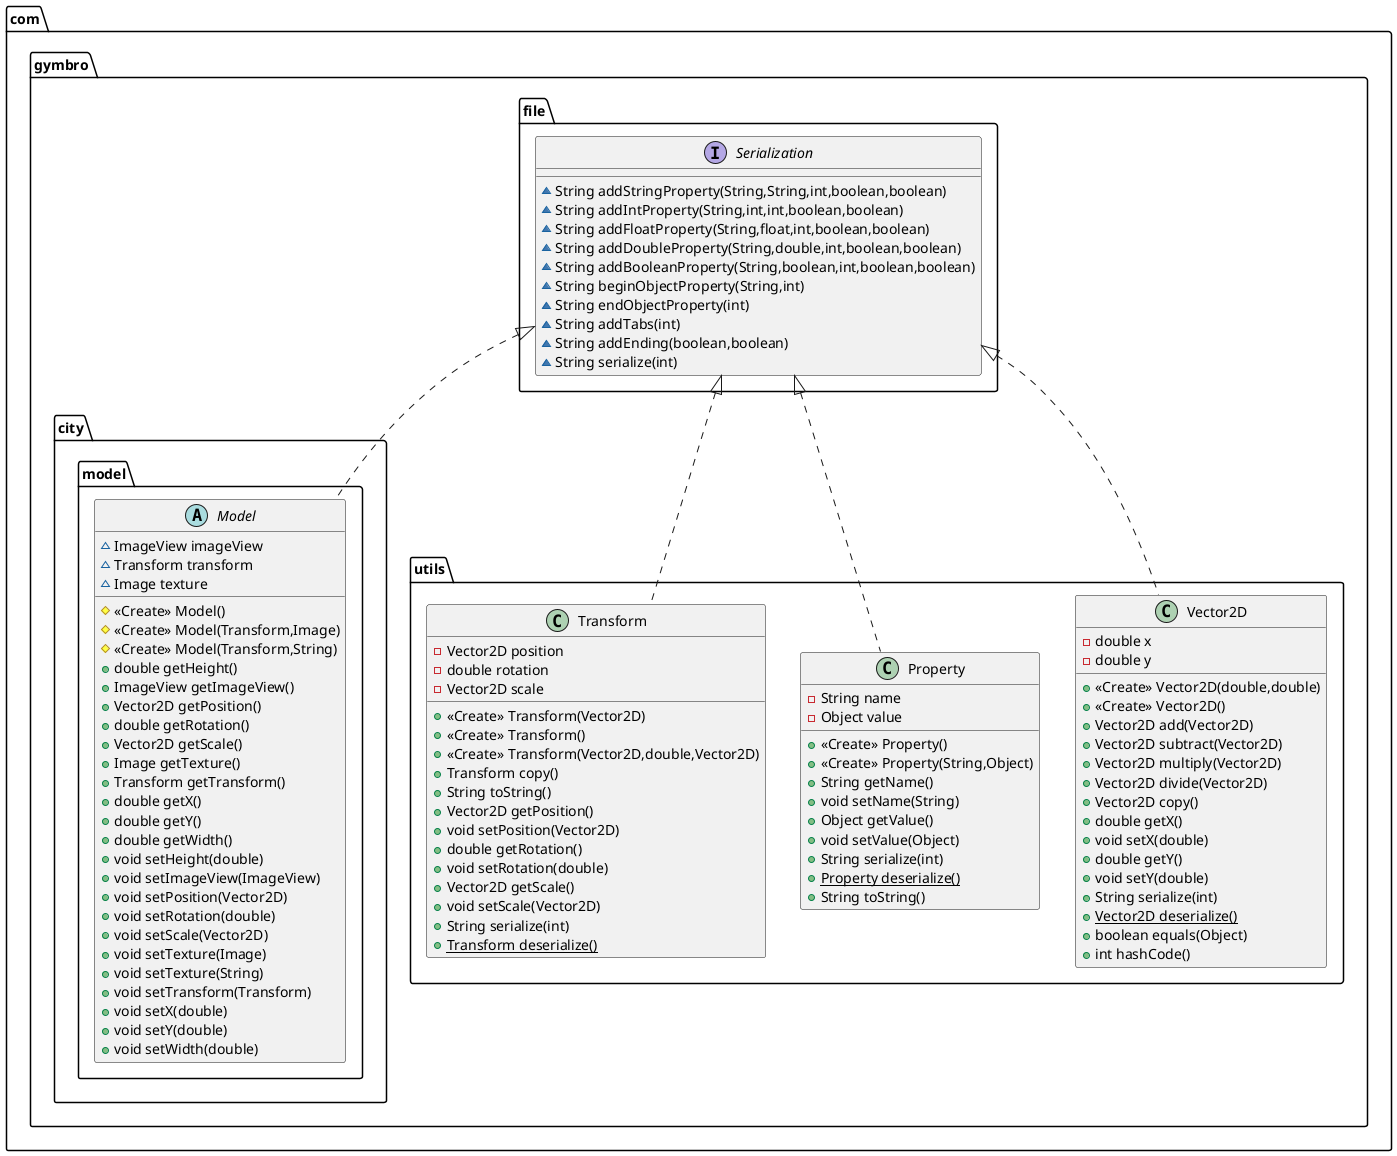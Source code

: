 @startuml
interface com.gymbro.file.Serialization {
~ String addStringProperty(String,String,int,boolean,boolean)
~ String addIntProperty(String,int,int,boolean,boolean)
~ String addFloatProperty(String,float,int,boolean,boolean)
~ String addDoubleProperty(String,double,int,boolean,boolean)
~ String addBooleanProperty(String,boolean,int,boolean,boolean)
~ String beginObjectProperty(String,int)
~ String endObjectProperty(int)
~ String addTabs(int)
~ String addEnding(boolean,boolean)
~ String serialize(int)
}
abstract class com.gymbro.city.model.Model {
~ ImageView imageView
~ Transform transform
~ Image texture
# <<Create>> Model()
# <<Create>> Model(Transform,Image)
# <<Create>> Model(Transform,String)
+ double getHeight()
+ ImageView getImageView()
+ Vector2D getPosition()
+ double getRotation()
+ Vector2D getScale()
+ Image getTexture()
+ Transform getTransform()
+ double getX()
+ double getY()
+ double getWidth()
+ void setHeight(double)
+ void setImageView(ImageView)
+ void setPosition(Vector2D)
+ void setRotation(double)
+ void setScale(Vector2D)
+ void setTexture(Image)
+ void setTexture(String)
+ void setTransform(Transform)
+ void setX(double)
+ void setY(double)
+ void setWidth(double)
}
class com.gymbro.utils.Vector2D {
- double x
- double y
+ <<Create>> Vector2D(double,double)
+ <<Create>> Vector2D()
+ Vector2D add(Vector2D)
+ Vector2D subtract(Vector2D)
+ Vector2D multiply(Vector2D)
+ Vector2D divide(Vector2D)
+ Vector2D copy()
+ double getX()
+ void setX(double)
+ double getY()
+ void setY(double)
+ String serialize(int)
+ {static} Vector2D deserialize()
+ boolean equals(Object)
+ int hashCode()
}
class com.gymbro.utils.Property {
- String name
- Object value
+ <<Create>> Property()
+ <<Create>> Property(String,Object)
+ String getName()
+ void setName(String)
+ Object getValue()
+ void setValue(Object)
+ String serialize(int)
+ {static} Property deserialize()
+ String toString()
}
class com.gymbro.utils.Transform {
- Vector2D position
- double rotation
- Vector2D scale
+ <<Create>> Transform(Vector2D)
+ <<Create>> Transform()
+ <<Create>> Transform(Vector2D,double,Vector2D)
+ Transform copy()
+ String toString()
+ Vector2D getPosition()
+ void setPosition(Vector2D)
+ double getRotation()
+ void setRotation(double)
+ Vector2D getScale()
+ void setScale(Vector2D)
+ String serialize(int)
+ {static} Transform deserialize()
}

com.gymbro.file.Serialization <|.. com.gymbro.utils.Transform
com.gymbro.file.Serialization <|.. com.gymbro.city.model.Model
com.gymbro.file.Serialization <|.. com.gymbro.utils.Property
com.gymbro.file.Serialization <|.. com.gymbro.utils.Vector2D
@enduml